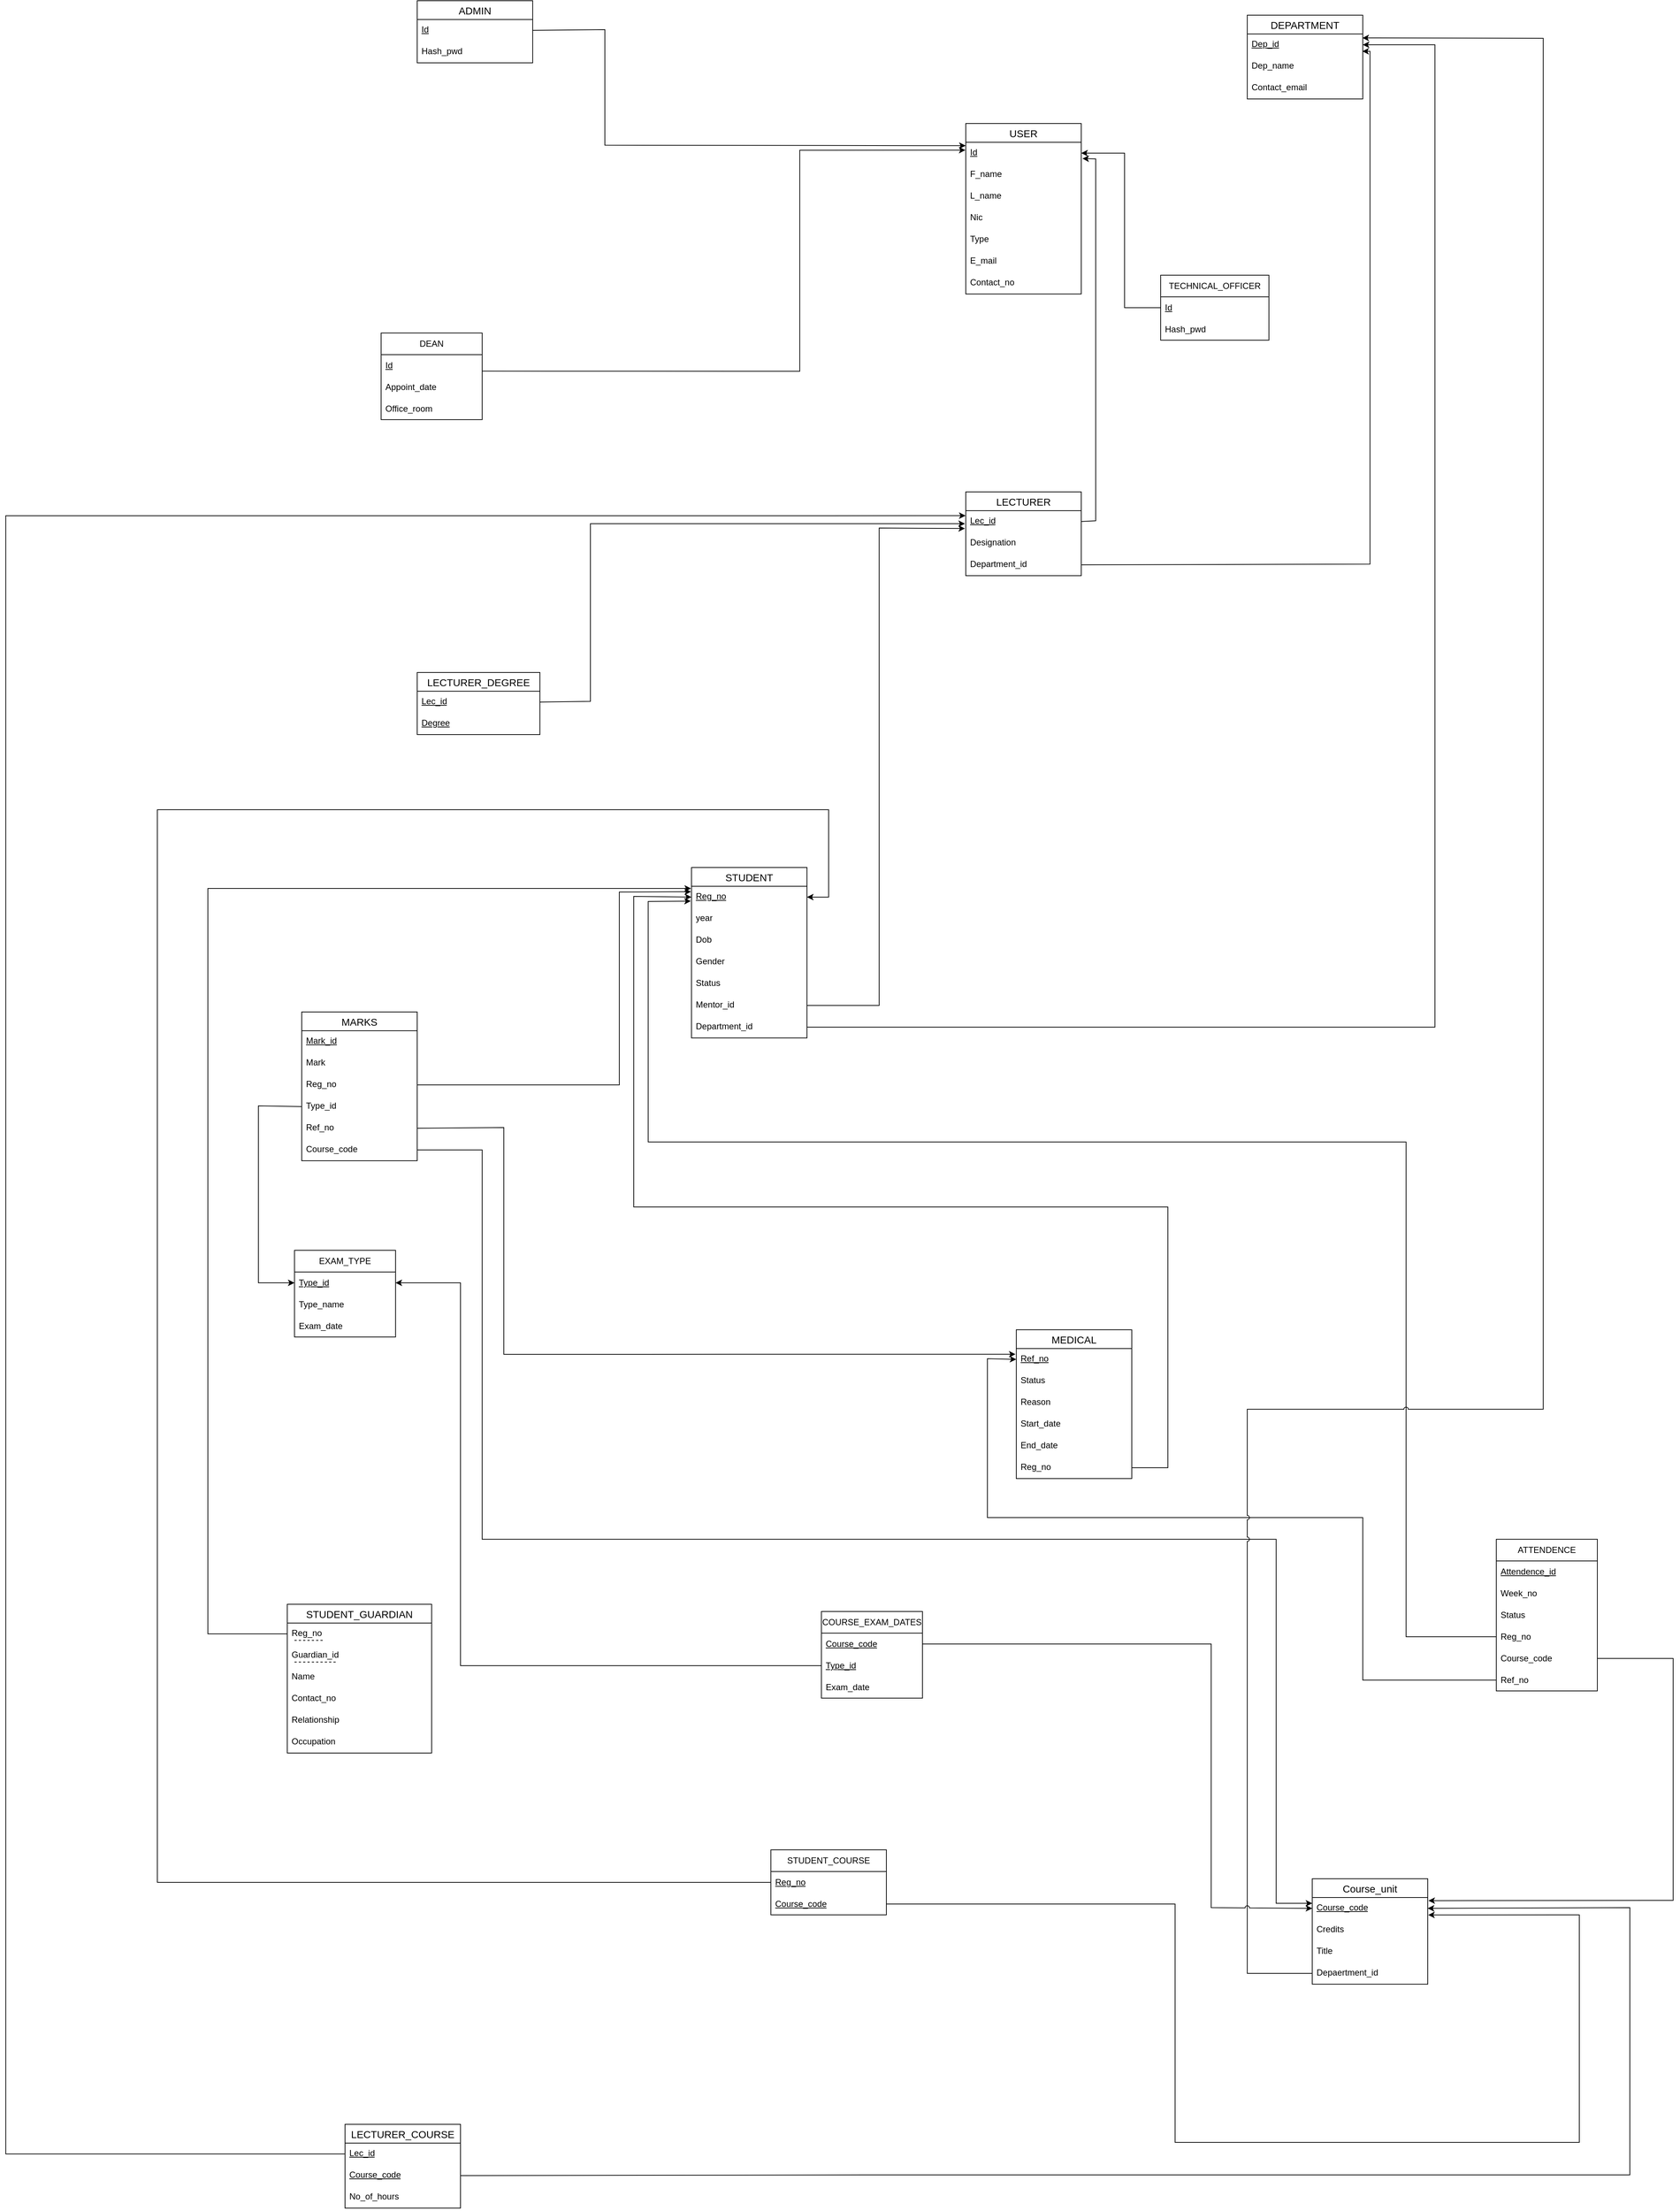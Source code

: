 <mxfile version="28.2.8">
  <diagram name="Page-1" id="BrIxraqx9iUVJz_7GiIv">
    <mxGraphModel dx="1918" dy="663" grid="1" gridSize="10" guides="1" tooltips="1" connect="1" arrows="1" fold="1" page="1" pageScale="1" pageWidth="850" pageHeight="1100" math="0" shadow="0">
      <root>
        <mxCell id="0" />
        <mxCell id="1" parent="0" />
        <mxCell id="gklIOLUVA3WY1OQQszyn-18" value="DEPARTMENT" style="swimlane;fontStyle=0;childLayout=stackLayout;horizontal=1;startSize=26;horizontalStack=0;resizeParent=1;resizeParentMax=0;resizeLast=0;collapsible=1;marginBottom=0;align=center;fontSize=14;" parent="1" vertex="1">
          <mxGeometry x="930" y="130" width="160" height="116" as="geometry">
            <mxRectangle x="350" y="260" width="60" height="30" as="alternateBounds" />
          </mxGeometry>
        </mxCell>
        <mxCell id="gklIOLUVA3WY1OQQszyn-19" value="&lt;u&gt;Dep_id&lt;/u&gt;" style="text;strokeColor=none;fillColor=none;spacingLeft=4;spacingRight=4;overflow=hidden;rotatable=0;points=[[0,0.5],[1,0.5]];portConstraint=eastwest;fontSize=12;whiteSpace=wrap;html=1;" parent="gklIOLUVA3WY1OQQszyn-18" vertex="1">
          <mxGeometry y="26" width="160" height="30" as="geometry" />
        </mxCell>
        <mxCell id="gklIOLUVA3WY1OQQszyn-20" value="Dep_name" style="text;strokeColor=none;fillColor=none;spacingLeft=4;spacingRight=4;overflow=hidden;rotatable=0;points=[[0,0.5],[1,0.5]];portConstraint=eastwest;fontSize=12;whiteSpace=wrap;html=1;" parent="gklIOLUVA3WY1OQQszyn-18" vertex="1">
          <mxGeometry y="56" width="160" height="30" as="geometry" />
        </mxCell>
        <mxCell id="gklIOLUVA3WY1OQQszyn-21" value="Contact_email" style="text;strokeColor=none;fillColor=none;spacingLeft=4;spacingRight=4;overflow=hidden;rotatable=0;points=[[0,0.5],[1,0.5]];portConstraint=eastwest;fontSize=12;whiteSpace=wrap;html=1;" parent="gklIOLUVA3WY1OQQszyn-18" vertex="1">
          <mxGeometry y="86" width="160" height="30" as="geometry" />
        </mxCell>
        <mxCell id="gklIOLUVA3WY1OQQszyn-22" value="USER" style="swimlane;fontStyle=0;childLayout=stackLayout;horizontal=1;startSize=26;horizontalStack=0;resizeParent=1;resizeParentMax=0;resizeLast=0;collapsible=1;marginBottom=0;align=center;fontSize=14;" parent="1" vertex="1">
          <mxGeometry x="540" y="280" width="160" height="236" as="geometry" />
        </mxCell>
        <mxCell id="gklIOLUVA3WY1OQQszyn-23" value="&lt;u&gt;Id&lt;/u&gt;" style="text;strokeColor=none;fillColor=none;spacingLeft=4;spacingRight=4;overflow=hidden;rotatable=0;points=[[0,0.5],[1,0.5]];portConstraint=eastwest;fontSize=12;whiteSpace=wrap;html=1;" parent="gklIOLUVA3WY1OQQszyn-22" vertex="1">
          <mxGeometry y="26" width="160" height="30" as="geometry" />
        </mxCell>
        <mxCell id="gklIOLUVA3WY1OQQszyn-24" value="F_name" style="text;strokeColor=none;fillColor=none;spacingLeft=4;spacingRight=4;overflow=hidden;rotatable=0;points=[[0,0.5],[1,0.5]];portConstraint=eastwest;fontSize=12;whiteSpace=wrap;html=1;" parent="gklIOLUVA3WY1OQQszyn-22" vertex="1">
          <mxGeometry y="56" width="160" height="30" as="geometry" />
        </mxCell>
        <mxCell id="gklIOLUVA3WY1OQQszyn-25" value="L_name" style="text;strokeColor=none;fillColor=none;spacingLeft=4;spacingRight=4;overflow=hidden;rotatable=0;points=[[0,0.5],[1,0.5]];portConstraint=eastwest;fontSize=12;whiteSpace=wrap;html=1;" parent="gklIOLUVA3WY1OQQszyn-22" vertex="1">
          <mxGeometry y="86" width="160" height="30" as="geometry" />
        </mxCell>
        <mxCell id="gklIOLUVA3WY1OQQszyn-26" value="Nic" style="text;strokeColor=none;fillColor=none;spacingLeft=4;spacingRight=4;overflow=hidden;rotatable=0;points=[[0,0.5],[1,0.5]];portConstraint=eastwest;fontSize=12;whiteSpace=wrap;html=1;" parent="gklIOLUVA3WY1OQQszyn-22" vertex="1">
          <mxGeometry y="116" width="160" height="30" as="geometry" />
        </mxCell>
        <mxCell id="gklIOLUVA3WY1OQQszyn-27" value="Type" style="text;strokeColor=none;fillColor=none;spacingLeft=4;spacingRight=4;overflow=hidden;rotatable=0;points=[[0,0.5],[1,0.5]];portConstraint=eastwest;fontSize=12;whiteSpace=wrap;html=1;" parent="gklIOLUVA3WY1OQQszyn-22" vertex="1">
          <mxGeometry y="146" width="160" height="30" as="geometry" />
        </mxCell>
        <mxCell id="rYQUkMfxaFFYpaaAriBw-17" value="E_mail" style="text;strokeColor=none;fillColor=none;spacingLeft=4;spacingRight=4;overflow=hidden;rotatable=0;points=[[0,0.5],[1,0.5]];portConstraint=eastwest;fontSize=12;whiteSpace=wrap;html=1;" parent="gklIOLUVA3WY1OQQszyn-22" vertex="1">
          <mxGeometry y="176" width="160" height="30" as="geometry" />
        </mxCell>
        <mxCell id="rYQUkMfxaFFYpaaAriBw-18" value="Contact_no" style="text;strokeColor=none;fillColor=none;spacingLeft=4;spacingRight=4;overflow=hidden;rotatable=0;points=[[0,0.5],[1,0.5]];portConstraint=eastwest;fontSize=12;whiteSpace=wrap;html=1;" parent="gklIOLUVA3WY1OQQszyn-22" vertex="1">
          <mxGeometry y="206" width="160" height="30" as="geometry" />
        </mxCell>
        <mxCell id="gklIOLUVA3WY1OQQszyn-29" value="LECTURER" style="swimlane;fontStyle=0;childLayout=stackLayout;horizontal=1;startSize=26;horizontalStack=0;resizeParent=1;resizeParentMax=0;resizeLast=0;collapsible=1;marginBottom=0;align=center;fontSize=14;" parent="1" vertex="1">
          <mxGeometry x="540" y="790" width="160" height="116" as="geometry" />
        </mxCell>
        <mxCell id="gklIOLUVA3WY1OQQszyn-30" value="&lt;u&gt;Lec_id&lt;/u&gt;" style="text;strokeColor=none;fillColor=none;spacingLeft=4;spacingRight=4;overflow=hidden;rotatable=0;points=[[0,0.5],[1,0.5]];portConstraint=eastwest;fontSize=12;whiteSpace=wrap;html=1;" parent="gklIOLUVA3WY1OQQszyn-29" vertex="1">
          <mxGeometry y="26" width="160" height="30" as="geometry" />
        </mxCell>
        <mxCell id="gklIOLUVA3WY1OQQszyn-31" value="Designation" style="text;strokeColor=none;fillColor=none;spacingLeft=4;spacingRight=4;overflow=hidden;rotatable=0;points=[[0,0.5],[1,0.5]];portConstraint=eastwest;fontSize=12;whiteSpace=wrap;html=1;" parent="gklIOLUVA3WY1OQQszyn-29" vertex="1">
          <mxGeometry y="56" width="160" height="30" as="geometry" />
        </mxCell>
        <mxCell id="gklIOLUVA3WY1OQQszyn-32" value="Department_id" style="text;strokeColor=none;fillColor=none;spacingLeft=4;spacingRight=4;overflow=hidden;rotatable=0;points=[[0,0.5],[1,0.5]];portConstraint=eastwest;fontSize=12;whiteSpace=wrap;html=1;" parent="gklIOLUVA3WY1OQQszyn-29" vertex="1">
          <mxGeometry y="86" width="160" height="30" as="geometry" />
        </mxCell>
        <mxCell id="gklIOLUVA3WY1OQQszyn-33" value="LECTURER_DEGREE" style="swimlane;fontStyle=0;childLayout=stackLayout;horizontal=1;startSize=26;horizontalStack=0;resizeParent=1;resizeParentMax=0;resizeLast=0;collapsible=1;marginBottom=0;align=center;fontSize=14;" parent="1" vertex="1">
          <mxGeometry x="-220" y="1040" width="170" height="86" as="geometry" />
        </mxCell>
        <mxCell id="gklIOLUVA3WY1OQQszyn-34" value="&lt;u&gt;Lec_id&lt;/u&gt;" style="text;strokeColor=none;fillColor=none;spacingLeft=4;spacingRight=4;overflow=hidden;rotatable=0;points=[[0,0.5],[1,0.5]];portConstraint=eastwest;fontSize=12;whiteSpace=wrap;html=1;" parent="gklIOLUVA3WY1OQQszyn-33" vertex="1">
          <mxGeometry y="26" width="170" height="30" as="geometry" />
        </mxCell>
        <mxCell id="gklIOLUVA3WY1OQQszyn-35" value="&lt;u&gt;Degree&lt;/u&gt;" style="text;strokeColor=none;fillColor=none;spacingLeft=4;spacingRight=4;overflow=hidden;rotatable=0;points=[[0,0.5],[1,0.5]];portConstraint=eastwest;fontSize=12;whiteSpace=wrap;html=1;" parent="gklIOLUVA3WY1OQQszyn-33" vertex="1">
          <mxGeometry y="56" width="170" height="30" as="geometry" />
        </mxCell>
        <mxCell id="gklIOLUVA3WY1OQQszyn-37" value="TECHNICAL_OFFICER" style="swimlane;fontStyle=0;childLayout=stackLayout;horizontal=1;startSize=30;horizontalStack=0;resizeParent=1;resizeParentMax=0;resizeLast=0;collapsible=1;marginBottom=0;whiteSpace=wrap;html=1;" parent="1" vertex="1">
          <mxGeometry x="810" y="490" width="150" height="90" as="geometry" />
        </mxCell>
        <mxCell id="gklIOLUVA3WY1OQQszyn-38" value="&lt;u&gt;Id&lt;/u&gt;" style="text;strokeColor=none;fillColor=none;align=left;verticalAlign=middle;spacingLeft=4;spacingRight=4;overflow=hidden;points=[[0,0.5],[1,0.5]];portConstraint=eastwest;rotatable=0;whiteSpace=wrap;html=1;" parent="gklIOLUVA3WY1OQQszyn-37" vertex="1">
          <mxGeometry y="30" width="150" height="30" as="geometry" />
        </mxCell>
        <mxCell id="gklIOLUVA3WY1OQQszyn-39" value="Hash_pwd" style="text;strokeColor=none;fillColor=none;align=left;verticalAlign=middle;spacingLeft=4;spacingRight=4;overflow=hidden;points=[[0,0.5],[1,0.5]];portConstraint=eastwest;rotatable=0;whiteSpace=wrap;html=1;" parent="gklIOLUVA3WY1OQQszyn-37" vertex="1">
          <mxGeometry y="60" width="150" height="30" as="geometry" />
        </mxCell>
        <mxCell id="gklIOLUVA3WY1OQQszyn-41" value="ADMIN" style="swimlane;fontStyle=0;childLayout=stackLayout;horizontal=1;startSize=26;horizontalStack=0;resizeParent=1;resizeParentMax=0;resizeLast=0;collapsible=1;marginBottom=0;align=center;fontSize=14;" parent="1" vertex="1">
          <mxGeometry x="-220" y="110" width="160" height="86" as="geometry" />
        </mxCell>
        <mxCell id="gklIOLUVA3WY1OQQszyn-42" value="&lt;u&gt;Id&lt;/u&gt;" style="text;strokeColor=none;fillColor=none;spacingLeft=4;spacingRight=4;overflow=hidden;rotatable=0;points=[[0,0.5],[1,0.5]];portConstraint=eastwest;fontSize=12;whiteSpace=wrap;html=1;" parent="gklIOLUVA3WY1OQQszyn-41" vertex="1">
          <mxGeometry y="26" width="160" height="30" as="geometry" />
        </mxCell>
        <mxCell id="gklIOLUVA3WY1OQQszyn-43" value="Hash_pwd" style="text;strokeColor=none;fillColor=none;spacingLeft=4;spacingRight=4;overflow=hidden;rotatable=0;points=[[0,0.5],[1,0.5]];portConstraint=eastwest;fontSize=12;whiteSpace=wrap;html=1;" parent="gklIOLUVA3WY1OQQszyn-41" vertex="1">
          <mxGeometry y="56" width="160" height="30" as="geometry" />
        </mxCell>
        <mxCell id="gklIOLUVA3WY1OQQszyn-45" value="DEAN" style="swimlane;fontStyle=0;childLayout=stackLayout;horizontal=1;startSize=30;horizontalStack=0;resizeParent=1;resizeParentMax=0;resizeLast=0;collapsible=1;marginBottom=0;whiteSpace=wrap;html=1;" parent="1" vertex="1">
          <mxGeometry x="-270" y="570" width="140" height="120" as="geometry" />
        </mxCell>
        <mxCell id="gklIOLUVA3WY1OQQszyn-46" value="&lt;u&gt;Id&lt;/u&gt;" style="text;strokeColor=none;fillColor=none;align=left;verticalAlign=middle;spacingLeft=4;spacingRight=4;overflow=hidden;points=[[0,0.5],[1,0.5]];portConstraint=eastwest;rotatable=0;whiteSpace=wrap;html=1;" parent="gklIOLUVA3WY1OQQszyn-45" vertex="1">
          <mxGeometry y="30" width="140" height="30" as="geometry" />
        </mxCell>
        <mxCell id="gklIOLUVA3WY1OQQszyn-47" value="Appoint_date" style="text;strokeColor=none;fillColor=none;align=left;verticalAlign=middle;spacingLeft=4;spacingRight=4;overflow=hidden;points=[[0,0.5],[1,0.5]];portConstraint=eastwest;rotatable=0;whiteSpace=wrap;html=1;" parent="gklIOLUVA3WY1OQQszyn-45" vertex="1">
          <mxGeometry y="60" width="140" height="30" as="geometry" />
        </mxCell>
        <mxCell id="gklIOLUVA3WY1OQQszyn-48" value="Office_room" style="text;strokeColor=none;fillColor=none;align=left;verticalAlign=middle;spacingLeft=4;spacingRight=4;overflow=hidden;points=[[0,0.5],[1,0.5]];portConstraint=eastwest;rotatable=0;whiteSpace=wrap;html=1;" parent="gklIOLUVA3WY1OQQszyn-45" vertex="1">
          <mxGeometry y="90" width="140" height="30" as="geometry" />
        </mxCell>
        <mxCell id="gklIOLUVA3WY1OQQszyn-49" value="STUDENT" style="swimlane;fontStyle=0;childLayout=stackLayout;horizontal=1;startSize=26;horizontalStack=0;resizeParent=1;resizeParentMax=0;resizeLast=0;collapsible=1;marginBottom=0;align=center;fontSize=14;" parent="1" vertex="1">
          <mxGeometry x="160" y="1310" width="160" height="236" as="geometry" />
        </mxCell>
        <mxCell id="gklIOLUVA3WY1OQQszyn-50" value="&lt;u&gt;Reg_no&lt;/u&gt;" style="text;strokeColor=none;fillColor=none;spacingLeft=4;spacingRight=4;overflow=hidden;rotatable=0;points=[[0,0.5],[1,0.5]];portConstraint=eastwest;fontSize=12;whiteSpace=wrap;html=1;" parent="gklIOLUVA3WY1OQQszyn-49" vertex="1">
          <mxGeometry y="26" width="160" height="30" as="geometry" />
        </mxCell>
        <mxCell id="gklIOLUVA3WY1OQQszyn-51" value="year" style="text;strokeColor=none;fillColor=none;spacingLeft=4;spacingRight=4;overflow=hidden;rotatable=0;points=[[0,0.5],[1,0.5]];portConstraint=eastwest;fontSize=12;whiteSpace=wrap;html=1;" parent="gklIOLUVA3WY1OQQszyn-49" vertex="1">
          <mxGeometry y="56" width="160" height="30" as="geometry" />
        </mxCell>
        <mxCell id="gklIOLUVA3WY1OQQszyn-52" value="Dob" style="text;strokeColor=none;fillColor=none;spacingLeft=4;spacingRight=4;overflow=hidden;rotatable=0;points=[[0,0.5],[1,0.5]];portConstraint=eastwest;fontSize=12;whiteSpace=wrap;html=1;" parent="gklIOLUVA3WY1OQQszyn-49" vertex="1">
          <mxGeometry y="86" width="160" height="30" as="geometry" />
        </mxCell>
        <mxCell id="gklIOLUVA3WY1OQQszyn-56" value="Gender" style="text;strokeColor=none;fillColor=none;spacingLeft=4;spacingRight=4;overflow=hidden;rotatable=0;points=[[0,0.5],[1,0.5]];portConstraint=eastwest;fontSize=12;whiteSpace=wrap;html=1;" parent="gklIOLUVA3WY1OQQszyn-49" vertex="1">
          <mxGeometry y="116" width="160" height="30" as="geometry" />
        </mxCell>
        <mxCell id="gklIOLUVA3WY1OQQszyn-53" value="Status" style="text;strokeColor=none;fillColor=none;spacingLeft=4;spacingRight=4;overflow=hidden;rotatable=0;points=[[0,0.5],[1,0.5]];portConstraint=eastwest;fontSize=12;whiteSpace=wrap;html=1;" parent="gklIOLUVA3WY1OQQszyn-49" vertex="1">
          <mxGeometry y="146" width="160" height="30" as="geometry" />
        </mxCell>
        <mxCell id="gklIOLUVA3WY1OQQszyn-54" value="Mentor_id" style="text;strokeColor=none;fillColor=none;spacingLeft=4;spacingRight=4;overflow=hidden;rotatable=0;points=[[0,0.5],[1,0.5]];portConstraint=eastwest;fontSize=12;whiteSpace=wrap;html=1;" parent="gklIOLUVA3WY1OQQszyn-49" vertex="1">
          <mxGeometry y="176" width="160" height="30" as="geometry" />
        </mxCell>
        <mxCell id="gklIOLUVA3WY1OQQszyn-55" value="Department_id" style="text;strokeColor=none;fillColor=none;spacingLeft=4;spacingRight=4;overflow=hidden;rotatable=0;points=[[0,0.5],[1,0.5]];portConstraint=eastwest;fontSize=12;whiteSpace=wrap;html=1;" parent="gklIOLUVA3WY1OQQszyn-49" vertex="1">
          <mxGeometry y="206" width="160" height="30" as="geometry" />
        </mxCell>
        <mxCell id="gklIOLUVA3WY1OQQszyn-57" value="MARKS" style="swimlane;fontStyle=0;childLayout=stackLayout;horizontal=1;startSize=26;horizontalStack=0;resizeParent=1;resizeParentMax=0;resizeLast=0;collapsible=1;marginBottom=0;align=center;fontSize=14;" parent="1" vertex="1">
          <mxGeometry x="-380" y="1510" width="160" height="206" as="geometry" />
        </mxCell>
        <mxCell id="gklIOLUVA3WY1OQQszyn-58" value="&lt;u&gt;Mark_id&lt;/u&gt;" style="text;strokeColor=none;fillColor=none;spacingLeft=4;spacingRight=4;overflow=hidden;rotatable=0;points=[[0,0.5],[1,0.5]];portConstraint=eastwest;fontSize=12;whiteSpace=wrap;html=1;" parent="gklIOLUVA3WY1OQQszyn-57" vertex="1">
          <mxGeometry y="26" width="160" height="30" as="geometry" />
        </mxCell>
        <mxCell id="rYQUkMfxaFFYpaaAriBw-3" value="Mark" style="text;strokeColor=none;fillColor=none;spacingLeft=4;spacingRight=4;overflow=hidden;rotatable=0;points=[[0,0.5],[1,0.5]];portConstraint=eastwest;fontSize=12;whiteSpace=wrap;html=1;" parent="gklIOLUVA3WY1OQQszyn-57" vertex="1">
          <mxGeometry y="56" width="160" height="30" as="geometry" />
        </mxCell>
        <mxCell id="gklIOLUVA3WY1OQQszyn-71" value="Reg_no" style="text;strokeColor=none;fillColor=none;spacingLeft=4;spacingRight=4;overflow=hidden;rotatable=0;points=[[0,0.5],[1,0.5]];portConstraint=eastwest;fontSize=12;whiteSpace=wrap;html=1;" parent="gklIOLUVA3WY1OQQszyn-57" vertex="1">
          <mxGeometry y="86" width="160" height="30" as="geometry" />
        </mxCell>
        <mxCell id="gklIOLUVA3WY1OQQszyn-70" value="Type_id" style="text;strokeColor=none;fillColor=none;spacingLeft=4;spacingRight=4;overflow=hidden;rotatable=0;points=[[0,0.5],[1,0.5]];portConstraint=eastwest;fontSize=12;whiteSpace=wrap;html=1;" parent="gklIOLUVA3WY1OQQszyn-57" vertex="1">
          <mxGeometry y="116" width="160" height="30" as="geometry" />
        </mxCell>
        <mxCell id="gklIOLUVA3WY1OQQszyn-72" value="Ref_no" style="text;strokeColor=none;fillColor=none;spacingLeft=4;spacingRight=4;overflow=hidden;rotatable=0;points=[[0,0.5],[1,0.5]];portConstraint=eastwest;fontSize=12;whiteSpace=wrap;html=1;" parent="gklIOLUVA3WY1OQQszyn-57" vertex="1">
          <mxGeometry y="146" width="160" height="30" as="geometry" />
        </mxCell>
        <mxCell id="gklIOLUVA3WY1OQQszyn-73" value="Course_code" style="text;strokeColor=none;fillColor=none;spacingLeft=4;spacingRight=4;overflow=hidden;rotatable=0;points=[[0,0.5],[1,0.5]];portConstraint=eastwest;fontSize=12;whiteSpace=wrap;html=1;" parent="gklIOLUVA3WY1OQQszyn-57" vertex="1">
          <mxGeometry y="176" width="160" height="30" as="geometry" />
        </mxCell>
        <mxCell id="gklIOLUVA3WY1OQQszyn-74" value="MEDICAL" style="swimlane;fontStyle=0;childLayout=stackLayout;horizontal=1;startSize=26;horizontalStack=0;resizeParent=1;resizeParentMax=0;resizeLast=0;collapsible=1;marginBottom=0;align=center;fontSize=14;" parent="1" vertex="1">
          <mxGeometry x="610" y="1950" width="160" height="206" as="geometry" />
        </mxCell>
        <mxCell id="gklIOLUVA3WY1OQQszyn-75" value="&lt;u&gt;Ref_no&lt;/u&gt;" style="text;strokeColor=none;fillColor=none;spacingLeft=4;spacingRight=4;overflow=hidden;rotatable=0;points=[[0,0.5],[1,0.5]];portConstraint=eastwest;fontSize=12;whiteSpace=wrap;html=1;" parent="gklIOLUVA3WY1OQQszyn-74" vertex="1">
          <mxGeometry y="26" width="160" height="30" as="geometry" />
        </mxCell>
        <mxCell id="gklIOLUVA3WY1OQQszyn-77" value="Status" style="text;strokeColor=none;fillColor=none;spacingLeft=4;spacingRight=4;overflow=hidden;rotatable=0;points=[[0,0.5],[1,0.5]];portConstraint=eastwest;fontSize=12;whiteSpace=wrap;html=1;" parent="gklIOLUVA3WY1OQQszyn-74" vertex="1">
          <mxGeometry y="56" width="160" height="30" as="geometry" />
        </mxCell>
        <mxCell id="gklIOLUVA3WY1OQQszyn-78" value="Reason" style="text;strokeColor=none;fillColor=none;spacingLeft=4;spacingRight=4;overflow=hidden;rotatable=0;points=[[0,0.5],[1,0.5]];portConstraint=eastwest;fontSize=12;whiteSpace=wrap;html=1;" parent="gklIOLUVA3WY1OQQszyn-74" vertex="1">
          <mxGeometry y="86" width="160" height="30" as="geometry" />
        </mxCell>
        <mxCell id="yjjlthWo8UBNq7ABsMTa-5" value="Start_date" style="text;strokeColor=none;fillColor=none;spacingLeft=4;spacingRight=4;overflow=hidden;rotatable=0;points=[[0,0.5],[1,0.5]];portConstraint=eastwest;fontSize=12;whiteSpace=wrap;html=1;" parent="gklIOLUVA3WY1OQQszyn-74" vertex="1">
          <mxGeometry y="116" width="160" height="30" as="geometry" />
        </mxCell>
        <mxCell id="gklIOLUVA3WY1OQQszyn-76" value="End_date" style="text;strokeColor=none;fillColor=none;spacingLeft=4;spacingRight=4;overflow=hidden;rotatable=0;points=[[0,0.5],[1,0.5]];portConstraint=eastwest;fontSize=12;whiteSpace=wrap;html=1;" parent="gklIOLUVA3WY1OQQszyn-74" vertex="1">
          <mxGeometry y="146" width="160" height="30" as="geometry" />
        </mxCell>
        <mxCell id="gklIOLUVA3WY1OQQszyn-79" value="Reg_no" style="text;strokeColor=none;fillColor=none;spacingLeft=4;spacingRight=4;overflow=hidden;rotatable=0;points=[[0,0.5],[1,0.5]];portConstraint=eastwest;fontSize=12;whiteSpace=wrap;html=1;" parent="gklIOLUVA3WY1OQQszyn-74" vertex="1">
          <mxGeometry y="176" width="160" height="30" as="geometry" />
        </mxCell>
        <mxCell id="gklIOLUVA3WY1OQQszyn-80" value="Course_unit" style="swimlane;fontStyle=0;childLayout=stackLayout;horizontal=1;startSize=26;horizontalStack=0;resizeParent=1;resizeParentMax=0;resizeLast=0;collapsible=1;marginBottom=0;align=center;fontSize=14;" parent="1" vertex="1">
          <mxGeometry x="1020" y="2710" width="160" height="146" as="geometry" />
        </mxCell>
        <mxCell id="rYQUkMfxaFFYpaaAriBw-11" value="&lt;u&gt;Course_code&lt;/u&gt;" style="text;strokeColor=none;fillColor=none;spacingLeft=4;spacingRight=4;overflow=hidden;rotatable=0;points=[[0,0.5],[1,0.5]];portConstraint=eastwest;fontSize=12;whiteSpace=wrap;html=1;" parent="gklIOLUVA3WY1OQQszyn-80" vertex="1">
          <mxGeometry y="26" width="160" height="30" as="geometry" />
        </mxCell>
        <mxCell id="gklIOLUVA3WY1OQQszyn-82" value="Credits" style="text;strokeColor=none;fillColor=none;spacingLeft=4;spacingRight=4;overflow=hidden;rotatable=0;points=[[0,0.5],[1,0.5]];portConstraint=eastwest;fontSize=12;whiteSpace=wrap;html=1;" parent="gklIOLUVA3WY1OQQszyn-80" vertex="1">
          <mxGeometry y="56" width="160" height="30" as="geometry" />
        </mxCell>
        <mxCell id="gklIOLUVA3WY1OQQszyn-83" value="Title" style="text;strokeColor=none;fillColor=none;spacingLeft=4;spacingRight=4;overflow=hidden;rotatable=0;points=[[0,0.5],[1,0.5]];portConstraint=eastwest;fontSize=12;whiteSpace=wrap;html=1;" parent="gklIOLUVA3WY1OQQszyn-80" vertex="1">
          <mxGeometry y="86" width="160" height="30" as="geometry" />
        </mxCell>
        <mxCell id="gklIOLUVA3WY1OQQszyn-85" value="Depaertment_id" style="text;strokeColor=none;fillColor=none;spacingLeft=4;spacingRight=4;overflow=hidden;rotatable=0;points=[[0,0.5],[1,0.5]];portConstraint=eastwest;fontSize=12;whiteSpace=wrap;html=1;" parent="gklIOLUVA3WY1OQQszyn-80" vertex="1">
          <mxGeometry y="116" width="160" height="30" as="geometry" />
        </mxCell>
        <mxCell id="gklIOLUVA3WY1OQQszyn-86" value="ATTENDENCE" style="swimlane;fontStyle=0;childLayout=stackLayout;horizontal=1;startSize=30;horizontalStack=0;resizeParent=1;resizeParentMax=0;resizeLast=0;collapsible=1;marginBottom=0;whiteSpace=wrap;html=1;" parent="1" vertex="1">
          <mxGeometry x="1275" y="2240" width="140" height="210" as="geometry" />
        </mxCell>
        <mxCell id="gklIOLUVA3WY1OQQszyn-87" value="&lt;u&gt;Attendence_id&lt;/u&gt;" style="text;strokeColor=none;fillColor=none;align=left;verticalAlign=middle;spacingLeft=4;spacingRight=4;overflow=hidden;points=[[0,0.5],[1,0.5]];portConstraint=eastwest;rotatable=0;whiteSpace=wrap;html=1;" parent="gklIOLUVA3WY1OQQszyn-86" vertex="1">
          <mxGeometry y="30" width="140" height="30" as="geometry" />
        </mxCell>
        <mxCell id="gklIOLUVA3WY1OQQszyn-88" value="Week_no" style="text;strokeColor=none;fillColor=none;align=left;verticalAlign=middle;spacingLeft=4;spacingRight=4;overflow=hidden;points=[[0,0.5],[1,0.5]];portConstraint=eastwest;rotatable=0;whiteSpace=wrap;html=1;" parent="gklIOLUVA3WY1OQQszyn-86" vertex="1">
          <mxGeometry y="60" width="140" height="30" as="geometry" />
        </mxCell>
        <mxCell id="gklIOLUVA3WY1OQQszyn-89" value="Status" style="text;strokeColor=none;fillColor=none;align=left;verticalAlign=middle;spacingLeft=4;spacingRight=4;overflow=hidden;points=[[0,0.5],[1,0.5]];portConstraint=eastwest;rotatable=0;whiteSpace=wrap;html=1;" parent="gklIOLUVA3WY1OQQszyn-86" vertex="1">
          <mxGeometry y="90" width="140" height="30" as="geometry" />
        </mxCell>
        <mxCell id="gklIOLUVA3WY1OQQszyn-90" value="Reg_no" style="text;strokeColor=none;fillColor=none;align=left;verticalAlign=middle;spacingLeft=4;spacingRight=4;overflow=hidden;points=[[0,0.5],[1,0.5]];portConstraint=eastwest;rotatable=0;whiteSpace=wrap;html=1;" parent="gklIOLUVA3WY1OQQszyn-86" vertex="1">
          <mxGeometry y="120" width="140" height="30" as="geometry" />
        </mxCell>
        <mxCell id="gklIOLUVA3WY1OQQszyn-91" value="Course_code" style="text;strokeColor=none;fillColor=none;align=left;verticalAlign=middle;spacingLeft=4;spacingRight=4;overflow=hidden;points=[[0,0.5],[1,0.5]];portConstraint=eastwest;rotatable=0;whiteSpace=wrap;html=1;" parent="gklIOLUVA3WY1OQQszyn-86" vertex="1">
          <mxGeometry y="150" width="140" height="30" as="geometry" />
        </mxCell>
        <mxCell id="gklIOLUVA3WY1OQQszyn-92" value="Ref_no" style="text;strokeColor=none;fillColor=none;align=left;verticalAlign=middle;spacingLeft=4;spacingRight=4;overflow=hidden;points=[[0,0.5],[1,0.5]];portConstraint=eastwest;rotatable=0;whiteSpace=wrap;html=1;" parent="gklIOLUVA3WY1OQQszyn-86" vertex="1">
          <mxGeometry y="180" width="140" height="30" as="geometry" />
        </mxCell>
        <mxCell id="gklIOLUVA3WY1OQQszyn-93" value="STUDENT_GUARDIAN" style="swimlane;fontStyle=0;childLayout=stackLayout;horizontal=1;startSize=26;horizontalStack=0;resizeParent=1;resizeParentMax=0;resizeLast=0;collapsible=1;marginBottom=0;align=center;fontSize=14;" parent="1" vertex="1">
          <mxGeometry x="-400" y="2330" width="200" height="206" as="geometry" />
        </mxCell>
        <mxCell id="gklIOLUVA3WY1OQQszyn-94" value="Reg_no" style="text;strokeColor=none;fillColor=none;spacingLeft=4;spacingRight=4;overflow=hidden;rotatable=0;points=[[0,0.5],[1,0.5]];portConstraint=eastwest;fontSize=12;whiteSpace=wrap;html=1;" parent="gklIOLUVA3WY1OQQszyn-93" vertex="1">
          <mxGeometry y="26" width="200" height="30" as="geometry" />
        </mxCell>
        <mxCell id="gklIOLUVA3WY1OQQszyn-111" value="" style="endArrow=none;dashed=1;html=1;rounded=0;" parent="gklIOLUVA3WY1OQQszyn-93" edge="1">
          <mxGeometry width="50" height="50" relative="1" as="geometry">
            <mxPoint x="10" y="50.0" as="sourcePoint" />
            <mxPoint x="50" y="50" as="targetPoint" />
          </mxGeometry>
        </mxCell>
        <mxCell id="gklIOLUVA3WY1OQQszyn-95" value="Guardian_id" style="text;strokeColor=none;fillColor=none;spacingLeft=4;spacingRight=4;overflow=hidden;rotatable=0;points=[[0,0.5],[1,0.5]];portConstraint=eastwest;fontSize=12;whiteSpace=wrap;html=1;" parent="gklIOLUVA3WY1OQQszyn-93" vertex="1">
          <mxGeometry y="56" width="200" height="30" as="geometry" />
        </mxCell>
        <mxCell id="gklIOLUVA3WY1OQQszyn-113" value="" style="endArrow=none;dashed=1;html=1;rounded=0;" parent="gklIOLUVA3WY1OQQszyn-93" edge="1">
          <mxGeometry width="50" height="50" relative="1" as="geometry">
            <mxPoint x="10" y="80" as="sourcePoint" />
            <mxPoint x="70" y="80" as="targetPoint" />
          </mxGeometry>
        </mxCell>
        <mxCell id="gklIOLUVA3WY1OQQszyn-96" value="Name" style="text;strokeColor=none;fillColor=none;spacingLeft=4;spacingRight=4;overflow=hidden;rotatable=0;points=[[0,0.5],[1,0.5]];portConstraint=eastwest;fontSize=12;whiteSpace=wrap;html=1;" parent="gklIOLUVA3WY1OQQszyn-93" vertex="1">
          <mxGeometry y="86" width="200" height="30" as="geometry" />
        </mxCell>
        <mxCell id="gklIOLUVA3WY1OQQszyn-97" value="Contact_no" style="text;strokeColor=none;fillColor=none;spacingLeft=4;spacingRight=4;overflow=hidden;rotatable=0;points=[[0,0.5],[1,0.5]];portConstraint=eastwest;fontSize=12;whiteSpace=wrap;html=1;" parent="gklIOLUVA3WY1OQQszyn-93" vertex="1">
          <mxGeometry y="116" width="200" height="30" as="geometry" />
        </mxCell>
        <mxCell id="gklIOLUVA3WY1OQQszyn-98" value="Relationship" style="text;strokeColor=none;fillColor=none;spacingLeft=4;spacingRight=4;overflow=hidden;rotatable=0;points=[[0,0.5],[1,0.5]];portConstraint=eastwest;fontSize=12;whiteSpace=wrap;html=1;" parent="gklIOLUVA3WY1OQQszyn-93" vertex="1">
          <mxGeometry y="146" width="200" height="30" as="geometry" />
        </mxCell>
        <mxCell id="gklIOLUVA3WY1OQQszyn-99" value="Occupation" style="text;strokeColor=none;fillColor=none;spacingLeft=4;spacingRight=4;overflow=hidden;rotatable=0;points=[[0,0.5],[1,0.5]];portConstraint=eastwest;fontSize=12;whiteSpace=wrap;html=1;" parent="gklIOLUVA3WY1OQQszyn-93" vertex="1">
          <mxGeometry y="176" width="200" height="30" as="geometry" />
        </mxCell>
        <mxCell id="gklIOLUVA3WY1OQQszyn-100" value="STUDENT_COURSE" style="swimlane;fontStyle=0;childLayout=stackLayout;horizontal=1;startSize=30;horizontalStack=0;resizeParent=1;resizeParentMax=0;resizeLast=0;collapsible=1;marginBottom=0;whiteSpace=wrap;html=1;" parent="1" vertex="1">
          <mxGeometry x="270" y="2670" width="160" height="90" as="geometry" />
        </mxCell>
        <mxCell id="gklIOLUVA3WY1OQQszyn-101" value="&lt;u&gt;Reg_no&lt;/u&gt;" style="text;strokeColor=none;fillColor=none;align=left;verticalAlign=middle;spacingLeft=4;spacingRight=4;overflow=hidden;points=[[0,0.5],[1,0.5]];portConstraint=eastwest;rotatable=0;whiteSpace=wrap;html=1;" parent="gklIOLUVA3WY1OQQszyn-100" vertex="1">
          <mxGeometry y="30" width="160" height="30" as="geometry" />
        </mxCell>
        <mxCell id="gklIOLUVA3WY1OQQszyn-102" value="&lt;u&gt;Course_code&lt;/u&gt;" style="text;strokeColor=none;fillColor=none;align=left;verticalAlign=middle;spacingLeft=4;spacingRight=4;overflow=hidden;points=[[0,0.5],[1,0.5]];portConstraint=eastwest;rotatable=0;whiteSpace=wrap;html=1;" parent="gklIOLUVA3WY1OQQszyn-100" vertex="1">
          <mxGeometry y="60" width="160" height="30" as="geometry" />
        </mxCell>
        <mxCell id="gklIOLUVA3WY1OQQszyn-104" value="LECTURER_COURSE" style="swimlane;fontStyle=0;childLayout=stackLayout;horizontal=1;startSize=26;horizontalStack=0;resizeParent=1;resizeParentMax=0;resizeLast=0;collapsible=1;marginBottom=0;align=center;fontSize=14;" parent="1" vertex="1">
          <mxGeometry x="-320" y="3050" width="160" height="116" as="geometry" />
        </mxCell>
        <mxCell id="gklIOLUVA3WY1OQQszyn-105" value="&lt;u&gt;Lec_id&lt;/u&gt;" style="text;strokeColor=none;fillColor=none;spacingLeft=4;spacingRight=4;overflow=hidden;rotatable=0;points=[[0,0.5],[1,0.5]];portConstraint=eastwest;fontSize=12;whiteSpace=wrap;html=1;" parent="gklIOLUVA3WY1OQQszyn-104" vertex="1">
          <mxGeometry y="26" width="160" height="30" as="geometry" />
        </mxCell>
        <mxCell id="gklIOLUVA3WY1OQQszyn-106" value="&lt;u&gt;Course_code&lt;/u&gt;" style="text;strokeColor=none;fillColor=none;spacingLeft=4;spacingRight=4;overflow=hidden;rotatable=0;points=[[0,0.5],[1,0.5]];portConstraint=eastwest;fontSize=12;whiteSpace=wrap;html=1;" parent="gklIOLUVA3WY1OQQszyn-104" vertex="1">
          <mxGeometry y="56" width="160" height="30" as="geometry" />
        </mxCell>
        <mxCell id="gklIOLUVA3WY1OQQszyn-107" value="No_of_hours" style="text;strokeColor=none;fillColor=none;spacingLeft=4;spacingRight=4;overflow=hidden;rotatable=0;points=[[0,0.5],[1,0.5]];portConstraint=eastwest;fontSize=12;whiteSpace=wrap;html=1;" parent="gklIOLUVA3WY1OQQszyn-104" vertex="1">
          <mxGeometry y="86" width="160" height="30" as="geometry" />
        </mxCell>
        <mxCell id="gklIOLUVA3WY1OQQszyn-123" value="" style="endArrow=classic;html=1;rounded=0;exitX=0;exitY=0.5;exitDx=0;exitDy=0;entryX=1;entryY=0.5;entryDx=0;entryDy=0;" parent="1" source="gklIOLUVA3WY1OQQszyn-38" target="gklIOLUVA3WY1OQQszyn-23" edge="1">
          <mxGeometry width="50" height="50" relative="1" as="geometry">
            <mxPoint x="700" y="610" as="sourcePoint" />
            <mxPoint x="740" y="300" as="targetPoint" />
            <Array as="points">
              <mxPoint x="760" y="535" />
              <mxPoint x="760" y="321" />
            </Array>
          </mxGeometry>
        </mxCell>
        <mxCell id="gklIOLUVA3WY1OQQszyn-126" value="" style="endArrow=classic;html=1;rounded=0;exitX=1.002;exitY=0.759;exitDx=0;exitDy=0;exitPerimeter=0;entryX=-0.003;entryY=0.362;entryDx=0;entryDy=0;entryPerimeter=0;" parent="1" source="gklIOLUVA3WY1OQQszyn-46" target="gklIOLUVA3WY1OQQszyn-23" edge="1">
          <mxGeometry width="50" height="50" relative="1" as="geometry">
            <mxPoint x="-120" y="622" as="sourcePoint" />
            <mxPoint x="540" y="330" as="targetPoint" />
            <Array as="points">
              <mxPoint x="310" y="623" />
              <mxPoint x="310" y="317" />
            </Array>
          </mxGeometry>
        </mxCell>
        <mxCell id="gklIOLUVA3WY1OQQszyn-127" value="" style="endArrow=classic;html=1;rounded=0;exitX=1;exitY=0.5;exitDx=0;exitDy=0;entryX=-0.001;entryY=0.156;entryDx=0;entryDy=0;entryPerimeter=0;" parent="1" source="gklIOLUVA3WY1OQQszyn-42" target="gklIOLUVA3WY1OQQszyn-23" edge="1">
          <mxGeometry width="50" height="50" relative="1" as="geometry">
            <mxPoint x="-10" y="130" as="sourcePoint" />
            <mxPoint x="490" y="290" as="targetPoint" />
            <Array as="points">
              <mxPoint x="40" y="150" />
              <mxPoint x="40" y="310" />
            </Array>
          </mxGeometry>
        </mxCell>
        <mxCell id="gklIOLUVA3WY1OQQszyn-128" value="" style="endArrow=classic;html=1;rounded=0;exitX=1;exitY=0.5;exitDx=0;exitDy=0;entryX=-0.007;entryY=0.6;entryDx=0;entryDy=0;entryPerimeter=0;" parent="1" source="gklIOLUVA3WY1OQQszyn-34" target="gklIOLUVA3WY1OQQszyn-30" edge="1">
          <mxGeometry width="50" height="50" relative="1" as="geometry">
            <mxPoint x="90" y="1070" as="sourcePoint" />
            <mxPoint x="490" y="820" as="targetPoint" />
            <Array as="points">
              <mxPoint x="20" y="1080" />
              <mxPoint x="20" y="834" />
            </Array>
          </mxGeometry>
        </mxCell>
        <mxCell id="gklIOLUVA3WY1OQQszyn-132" value="" style="endArrow=classic;html=1;rounded=0;exitX=1;exitY=0.5;exitDx=0;exitDy=0;entryX=-0.007;entryY=0.824;entryDx=0;entryDy=0;entryPerimeter=0;" parent="1" source="gklIOLUVA3WY1OQQszyn-54" target="gklIOLUVA3WY1OQQszyn-30" edge="1">
          <mxGeometry width="50" height="50" relative="1" as="geometry">
            <mxPoint x="520" y="1190" as="sourcePoint" />
            <mxPoint x="490" y="850" as="targetPoint" />
            <Array as="points">
              <mxPoint x="420" y="1501" />
              <mxPoint x="420" y="840" />
            </Array>
          </mxGeometry>
        </mxCell>
        <mxCell id="gklIOLUVA3WY1OQQszyn-134" value="" style="endArrow=classic;html=1;rounded=0;exitX=1;exitY=0.5;exitDx=0;exitDy=0;entryX=-0.004;entryY=0.251;entryDx=0;entryDy=0;entryPerimeter=0;" parent="1" source="gklIOLUVA3WY1OQQszyn-71" target="gklIOLUVA3WY1OQQszyn-50" edge="1">
          <mxGeometry width="50" height="50" relative="1" as="geometry">
            <mxPoint x="-40" y="1650" as="sourcePoint" />
            <mxPoint x="10" y="1600" as="targetPoint" />
            <Array as="points">
              <mxPoint x="60" y="1611" />
              <mxPoint x="60" y="1344" />
            </Array>
          </mxGeometry>
        </mxCell>
        <mxCell id="gklIOLUVA3WY1OQQszyn-135" value="" style="endArrow=classic;html=1;rounded=0;exitX=1;exitY=0.5;exitDx=0;exitDy=0;entryX=-0.007;entryY=0.261;entryDx=0;entryDy=0;entryPerimeter=0;" parent="1" source="gklIOLUVA3WY1OQQszyn-72" target="gklIOLUVA3WY1OQQszyn-75" edge="1">
          <mxGeometry width="50" height="50" relative="1" as="geometry">
            <mxPoint x="320" y="1820" as="sourcePoint" />
            <mxPoint x="390" y="1850" as="targetPoint" />
            <Array as="points">
              <mxPoint x="-100" y="1670" />
              <mxPoint x="-100" y="1880" />
              <mxPoint x="-100" y="1984" />
            </Array>
          </mxGeometry>
        </mxCell>
        <mxCell id="gklIOLUVA3WY1OQQszyn-136" value="" style="endArrow=classic;html=1;rounded=0;exitX=0;exitY=0.5;exitDx=0;exitDy=0;entryX=-0.006;entryY=0.685;entryDx=0;entryDy=0;entryPerimeter=0;" parent="1" source="gklIOLUVA3WY1OQQszyn-90" target="gklIOLUVA3WY1OQQszyn-50" edge="1">
          <mxGeometry width="50" height="50" relative="1" as="geometry">
            <mxPoint x="1230" y="2350" as="sourcePoint" />
            <mxPoint x="150" y="1360" as="targetPoint" />
            <Array as="points">
              <mxPoint x="1150" y="2375" />
              <mxPoint x="1150" y="1690" />
              <mxPoint x="100" y="1690" />
              <mxPoint x="100" y="1357" />
            </Array>
          </mxGeometry>
        </mxCell>
        <mxCell id="gklIOLUVA3WY1OQQszyn-137" value="" style="endArrow=classic;html=1;rounded=0;exitX=1;exitY=0.5;exitDx=0;exitDy=0;entryX=1.006;entryY=0.144;entryDx=0;entryDy=0;entryPerimeter=0;" parent="1" source="gklIOLUVA3WY1OQQszyn-91" target="rYQUkMfxaFFYpaaAriBw-11" edge="1">
          <mxGeometry width="50" height="50" relative="1" as="geometry">
            <mxPoint x="920" y="2050" as="sourcePoint" />
            <mxPoint x="1180" y="2781" as="targetPoint" />
            <Array as="points">
              <mxPoint x="1520" y="2405" />
              <mxPoint x="1520" y="2740" />
            </Array>
          </mxGeometry>
        </mxCell>
        <mxCell id="gklIOLUVA3WY1OQQszyn-138" value="" style="endArrow=classic;html=1;rounded=0;exitX=0;exitY=0.5;exitDx=0;exitDy=0;entryX=-0.004;entryY=0.101;entryDx=0;entryDy=0;entryPerimeter=0;" parent="1" source="gklIOLUVA3WY1OQQszyn-94" target="gklIOLUVA3WY1OQQszyn-50" edge="1">
          <mxGeometry width="50" height="50" relative="1" as="geometry">
            <mxPoint x="290" y="2650" as="sourcePoint" />
            <mxPoint x="130" y="1330" as="targetPoint" />
            <Array as="points">
              <mxPoint x="-510" y="2371" />
              <mxPoint x="-510" y="1339" />
            </Array>
          </mxGeometry>
        </mxCell>
        <mxCell id="gklIOLUVA3WY1OQQszyn-139" value="" style="endArrow=classic;html=1;rounded=0;exitX=0;exitY=0.5;exitDx=0;exitDy=0;entryX=1;entryY=0.5;entryDx=0;entryDy=0;" parent="1" source="gklIOLUVA3WY1OQQszyn-101" target="gklIOLUVA3WY1OQQszyn-50" edge="1">
          <mxGeometry width="50" height="50" relative="1" as="geometry">
            <mxPoint x="1090" y="3100" as="sourcePoint" />
            <mxPoint x="130" y="2910" as="targetPoint" />
            <Array as="points">
              <mxPoint x="-580" y="2715" />
              <mxPoint x="-580" y="1230" />
              <mxPoint x="350" y="1230" />
              <mxPoint x="350" y="1351" />
            </Array>
          </mxGeometry>
        </mxCell>
        <mxCell id="gklIOLUVA3WY1OQQszyn-140" value="" style="endArrow=classic;html=1;rounded=0;exitX=1;exitY=0.5;exitDx=0;exitDy=0;entryX=1.004;entryY=0.805;entryDx=0;entryDy=0;entryPerimeter=0;" parent="1" source="gklIOLUVA3WY1OQQszyn-102" target="rYQUkMfxaFFYpaaAriBw-11" edge="1">
          <mxGeometry width="50" height="50" relative="1" as="geometry">
            <mxPoint x="1210" y="2890" as="sourcePoint" />
            <mxPoint x="1210" y="2810" as="targetPoint" />
            <Array as="points">
              <mxPoint x="830" y="2745" />
              <mxPoint x="830" y="3075" />
              <mxPoint x="1390" y="3075" />
              <mxPoint x="1390" y="2760" />
            </Array>
          </mxGeometry>
        </mxCell>
        <mxCell id="yjjlthWo8UBNq7ABsMTa-2" value="" style="endArrow=classic;html=1;rounded=0;exitX=1;exitY=0.5;exitDx=0;exitDy=0;entryX=1.01;entryY=0.75;entryDx=0;entryDy=0;entryPerimeter=0;" parent="1" source="gklIOLUVA3WY1OQQszyn-30" target="gklIOLUVA3WY1OQQszyn-23" edge="1">
          <mxGeometry width="50" height="50" relative="1" as="geometry">
            <mxPoint x="490" y="780" as="sourcePoint" />
            <mxPoint x="500" y="550" as="targetPoint" />
            <Array as="points">
              <mxPoint x="720" y="830" />
              <mxPoint x="720" y="660" />
              <mxPoint x="720" y="490" />
              <mxPoint x="720" y="329" />
            </Array>
          </mxGeometry>
        </mxCell>
        <mxCell id="yjjlthWo8UBNq7ABsMTa-3" value="" style="endArrow=classic;html=1;rounded=0;exitX=1;exitY=0.5;exitDx=0;exitDy=0;entryX=0.996;entryY=0.802;entryDx=0;entryDy=0;entryPerimeter=0;" parent="1" source="gklIOLUVA3WY1OQQszyn-32" target="gklIOLUVA3WY1OQQszyn-19" edge="1">
          <mxGeometry width="50" height="50" relative="1" as="geometry">
            <mxPoint x="250" y="910" as="sourcePoint" />
            <mxPoint x="300" y="860" as="targetPoint" />
            <Array as="points">
              <mxPoint x="1100" y="890" />
              <mxPoint x="1100" y="180" />
            </Array>
          </mxGeometry>
        </mxCell>
        <mxCell id="yjjlthWo8UBNq7ABsMTa-4" value="" style="endArrow=classic;html=1;rounded=0;exitX=1;exitY=0.5;exitDx=0;exitDy=0;entryX=1;entryY=0.5;entryDx=0;entryDy=0;" parent="1" source="gklIOLUVA3WY1OQQszyn-55" target="gklIOLUVA3WY1OQQszyn-19" edge="1">
          <mxGeometry width="50" height="50" relative="1" as="geometry">
            <mxPoint x="330" y="1360" as="sourcePoint" />
            <mxPoint x="620" y="710" as="targetPoint" />
            <Array as="points">
              <mxPoint x="1190" y="1531" />
              <mxPoint x="1190" y="171" />
            </Array>
          </mxGeometry>
        </mxCell>
        <mxCell id="rYQUkMfxaFFYpaaAriBw-1" value="" style="endArrow=classic;html=1;rounded=0;exitX=1;exitY=0.5;exitDx=0;exitDy=0;entryX=0;entryY=0.5;entryDx=0;entryDy=0;" parent="1" source="gklIOLUVA3WY1OQQszyn-79" target="gklIOLUVA3WY1OQQszyn-50" edge="1">
          <mxGeometry width="50" height="50" relative="1" as="geometry">
            <mxPoint x="370" y="1760" as="sourcePoint" />
            <mxPoint x="157" y="1350" as="targetPoint" />
            <Array as="points">
              <mxPoint x="820" y="2141" />
              <mxPoint x="820" y="1780" />
              <mxPoint x="80" y="1780" />
              <mxPoint x="80" y="1350" />
            </Array>
          </mxGeometry>
        </mxCell>
        <mxCell id="rYQUkMfxaFFYpaaAriBw-2" value="" style="endArrow=classic;html=1;rounded=0;exitX=1;exitY=0.5;exitDx=0;exitDy=0;" parent="1" source="gklIOLUVA3WY1OQQszyn-73" edge="1">
          <mxGeometry width="50" height="50" relative="1" as="geometry">
            <mxPoint x="-130" y="1860" as="sourcePoint" />
            <mxPoint x="1020" y="2744" as="targetPoint" />
            <Array as="points">
              <mxPoint x="-130" y="1701" />
              <mxPoint x="-130" y="1950" />
              <mxPoint x="-130" y="2240" />
              <mxPoint x="120" y="2240" />
              <mxPoint x="970" y="2240" />
              <mxPoint x="970" y="2530" />
              <mxPoint x="970" y="2744" />
            </Array>
          </mxGeometry>
        </mxCell>
        <mxCell id="rYQUkMfxaFFYpaaAriBw-4" value="EXAM_TYPE" style="swimlane;fontStyle=0;childLayout=stackLayout;horizontal=1;startSize=30;horizontalStack=0;resizeParent=1;resizeParentMax=0;resizeLast=0;collapsible=1;marginBottom=0;whiteSpace=wrap;html=1;" parent="1" vertex="1">
          <mxGeometry x="-390" y="1840" width="140" height="120" as="geometry" />
        </mxCell>
        <mxCell id="rYQUkMfxaFFYpaaAriBw-5" value="&lt;u&gt;Type_id&lt;/u&gt;" style="text;strokeColor=none;fillColor=none;align=left;verticalAlign=middle;spacingLeft=4;spacingRight=4;overflow=hidden;points=[[0,0.5],[1,0.5]];portConstraint=eastwest;rotatable=0;whiteSpace=wrap;html=1;" parent="rYQUkMfxaFFYpaaAriBw-4" vertex="1">
          <mxGeometry y="30" width="140" height="30" as="geometry" />
        </mxCell>
        <mxCell id="rYQUkMfxaFFYpaaAriBw-6" value="Type_name" style="text;strokeColor=none;fillColor=none;align=left;verticalAlign=middle;spacingLeft=4;spacingRight=4;overflow=hidden;points=[[0,0.5],[1,0.5]];portConstraint=eastwest;rotatable=0;whiteSpace=wrap;html=1;" parent="rYQUkMfxaFFYpaaAriBw-4" vertex="1">
          <mxGeometry y="60" width="140" height="30" as="geometry" />
        </mxCell>
        <mxCell id="rYQUkMfxaFFYpaaAriBw-7" value="Exam_date" style="text;strokeColor=none;fillColor=none;align=left;verticalAlign=middle;spacingLeft=4;spacingRight=4;overflow=hidden;points=[[0,0.5],[1,0.5]];portConstraint=eastwest;rotatable=0;whiteSpace=wrap;html=1;" parent="rYQUkMfxaFFYpaaAriBw-4" vertex="1">
          <mxGeometry y="90" width="140" height="30" as="geometry" />
        </mxCell>
        <mxCell id="rYQUkMfxaFFYpaaAriBw-8" value="" style="endArrow=classic;html=1;rounded=0;exitX=0;exitY=0.5;exitDx=0;exitDy=0;entryX=0;entryY=0.5;entryDx=0;entryDy=0;" parent="1" source="gklIOLUVA3WY1OQQszyn-70" target="rYQUkMfxaFFYpaaAriBw-5" edge="1">
          <mxGeometry width="50" height="50" relative="1" as="geometry">
            <mxPoint x="-500" y="1920" as="sourcePoint" />
            <mxPoint x="-470" y="1930" as="targetPoint" />
            <Array as="points">
              <mxPoint x="-440" y="1640" />
              <mxPoint x="-440" y="1885" />
            </Array>
          </mxGeometry>
        </mxCell>
        <mxCell id="rYQUkMfxaFFYpaaAriBw-9" value="" style="endArrow=classic;html=1;rounded=0;exitX=0;exitY=0.5;exitDx=0;exitDy=0;entryX=0;entryY=0.5;entryDx=0;entryDy=0;" parent="1" source="gklIOLUVA3WY1OQQszyn-92" target="gklIOLUVA3WY1OQQszyn-75" edge="1">
          <mxGeometry width="50" height="50" relative="1" as="geometry">
            <mxPoint x="1080" y="2330" as="sourcePoint" />
            <mxPoint x="1130" y="2280" as="targetPoint" />
            <Array as="points">
              <mxPoint x="1090" y="2435" />
              <mxPoint x="1090" y="2210" />
              <mxPoint x="570" y="2210" />
              <mxPoint x="570" y="1990" />
            </Array>
          </mxGeometry>
        </mxCell>
        <mxCell id="rYQUkMfxaFFYpaaAriBw-12" value="" style="endArrow=classic;html=1;rounded=0;entryX=1;entryY=0.5;entryDx=0;entryDy=0;exitX=1;exitY=0.5;exitDx=0;exitDy=0;" parent="1" source="gklIOLUVA3WY1OQQszyn-106" target="rYQUkMfxaFFYpaaAriBw-11" edge="1">
          <mxGeometry width="50" height="50" relative="1" as="geometry">
            <mxPoint x="40" y="3060" as="sourcePoint" />
            <mxPoint x="1200" y="2760" as="targetPoint" />
            <Array as="points">
              <mxPoint x="400" y="3120" />
              <mxPoint x="1460" y="3120" />
              <mxPoint x="1460" y="2750" />
            </Array>
          </mxGeometry>
        </mxCell>
        <mxCell id="k3zj_mj-kl9qV2J9zvzd-2" value="" style="endArrow=classic;html=1;rounded=0;exitX=0;exitY=0.5;exitDx=0;exitDy=0;entryX=-0.002;entryY=0.231;entryDx=0;entryDy=0;entryPerimeter=0;" parent="1" source="gklIOLUVA3WY1OQQszyn-105" target="gklIOLUVA3WY1OQQszyn-30" edge="1">
          <mxGeometry width="50" height="50" relative="1" as="geometry">
            <mxPoint x="150" y="2910" as="sourcePoint" />
            <mxPoint x="530" y="820" as="targetPoint" />
            <Array as="points">
              <mxPoint x="-790" y="3091" />
              <mxPoint x="-790" y="823" />
            </Array>
          </mxGeometry>
        </mxCell>
        <mxCell id="rMYzRah_iz3KJB5Uy8YU-1" value="" style="endArrow=classic;html=1;rounded=0;exitX=0;exitY=0.5;exitDx=0;exitDy=0;entryX=0.997;entryY=0.184;entryDx=0;entryDy=0;entryPerimeter=0;jumpStyle=arc;" parent="1" source="gklIOLUVA3WY1OQQszyn-85" target="gklIOLUVA3WY1OQQszyn-19" edge="1">
          <mxGeometry width="50" height="50" relative="1" as="geometry">
            <mxPoint x="860" y="2670" as="sourcePoint" />
            <mxPoint x="910" y="2620" as="targetPoint" />
            <Array as="points">
              <mxPoint x="930" y="2841" />
              <mxPoint x="930" y="2060" />
              <mxPoint x="1340" y="2060" />
              <mxPoint x="1340" y="162" />
            </Array>
          </mxGeometry>
        </mxCell>
        <mxCell id="_Owg9Bcg0lMqvvgB9AOh-1" value="COURSE_EXAM_DATES" style="swimlane;fontStyle=0;childLayout=stackLayout;horizontal=1;startSize=30;horizontalStack=0;resizeParent=1;resizeParentMax=0;resizeLast=0;collapsible=1;marginBottom=0;whiteSpace=wrap;html=1;" vertex="1" parent="1">
          <mxGeometry x="340" y="2340" width="140" height="120" as="geometry" />
        </mxCell>
        <mxCell id="_Owg9Bcg0lMqvvgB9AOh-2" value="&lt;u&gt;Course_code&lt;/u&gt;" style="text;strokeColor=none;fillColor=none;align=left;verticalAlign=middle;spacingLeft=4;spacingRight=4;overflow=hidden;points=[[0,0.5],[1,0.5]];portConstraint=eastwest;rotatable=0;whiteSpace=wrap;html=1;" vertex="1" parent="_Owg9Bcg0lMqvvgB9AOh-1">
          <mxGeometry y="30" width="140" height="30" as="geometry" />
        </mxCell>
        <mxCell id="_Owg9Bcg0lMqvvgB9AOh-3" value="&lt;u&gt;Type_id&lt;/u&gt;" style="text;strokeColor=none;fillColor=none;align=left;verticalAlign=middle;spacingLeft=4;spacingRight=4;overflow=hidden;points=[[0,0.5],[1,0.5]];portConstraint=eastwest;rotatable=0;whiteSpace=wrap;html=1;" vertex="1" parent="_Owg9Bcg0lMqvvgB9AOh-1">
          <mxGeometry y="60" width="140" height="30" as="geometry" />
        </mxCell>
        <mxCell id="_Owg9Bcg0lMqvvgB9AOh-4" value="Exam_date" style="text;strokeColor=none;fillColor=none;align=left;verticalAlign=middle;spacingLeft=4;spacingRight=4;overflow=hidden;points=[[0,0.5],[1,0.5]];portConstraint=eastwest;rotatable=0;whiteSpace=wrap;html=1;" vertex="1" parent="_Owg9Bcg0lMqvvgB9AOh-1">
          <mxGeometry y="90" width="140" height="30" as="geometry" />
        </mxCell>
        <mxCell id="_Owg9Bcg0lMqvvgB9AOh-5" value="" style="endArrow=classic;html=1;rounded=0;entryX=1;entryY=0.5;entryDx=0;entryDy=0;exitX=0;exitY=0.5;exitDx=0;exitDy=0;" edge="1" parent="1" source="_Owg9Bcg0lMqvvgB9AOh-3" target="rYQUkMfxaFFYpaaAriBw-5">
          <mxGeometry width="50" height="50" relative="1" as="geometry">
            <mxPoint x="70" y="2200" as="sourcePoint" />
            <mxPoint x="120" y="2150" as="targetPoint" />
            <Array as="points">
              <mxPoint x="-160" y="2415" />
              <mxPoint x="-160" y="1885" />
            </Array>
          </mxGeometry>
        </mxCell>
        <mxCell id="_Owg9Bcg0lMqvvgB9AOh-6" value="" style="endArrow=classic;html=1;rounded=0;exitX=1;exitY=0.5;exitDx=0;exitDy=0;entryX=0;entryY=0.5;entryDx=0;entryDy=0;jumpStyle=arc;" edge="1" parent="1" source="_Owg9Bcg0lMqvvgB9AOh-2" target="rYQUkMfxaFFYpaaAriBw-11">
          <mxGeometry width="50" height="50" relative="1" as="geometry">
            <mxPoint x="1020" y="2720" as="sourcePoint" />
            <mxPoint x="1070" y="2670" as="targetPoint" />
            <Array as="points">
              <mxPoint x="880" y="2385" />
              <mxPoint x="880" y="2750" />
            </Array>
          </mxGeometry>
        </mxCell>
      </root>
    </mxGraphModel>
  </diagram>
</mxfile>
